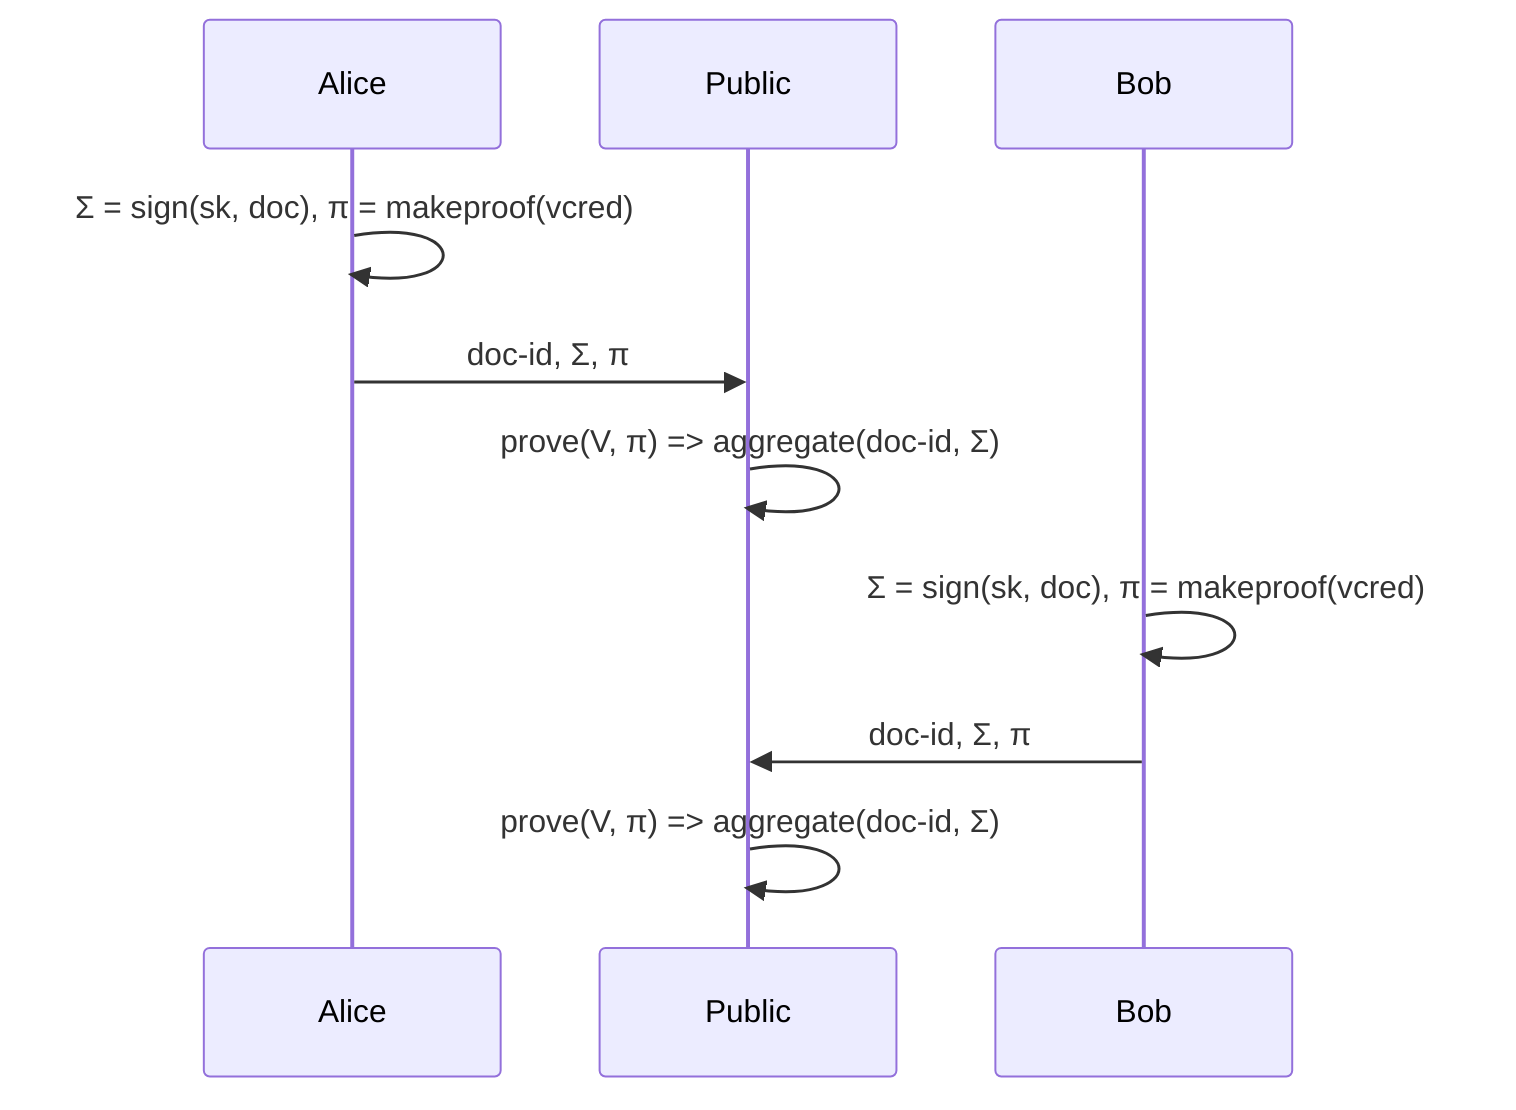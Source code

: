 sequenceDiagram
    participant A as Alice
    participant P as Public
    participant B as Bob
    A->>A: Σ = sign(sk, doc), π = makeproof(vcred)
    A->>P: doc-id, Σ, π
    P->>P: prove(V, π) => aggregate(doc-id, Σ)
    B->>B: Σ = sign(sk, doc), π = makeproof(vcred)
    B->>P: doc-id, Σ, π
    P->>P: prove(V, π) => aggregate(doc-id, Σ)
